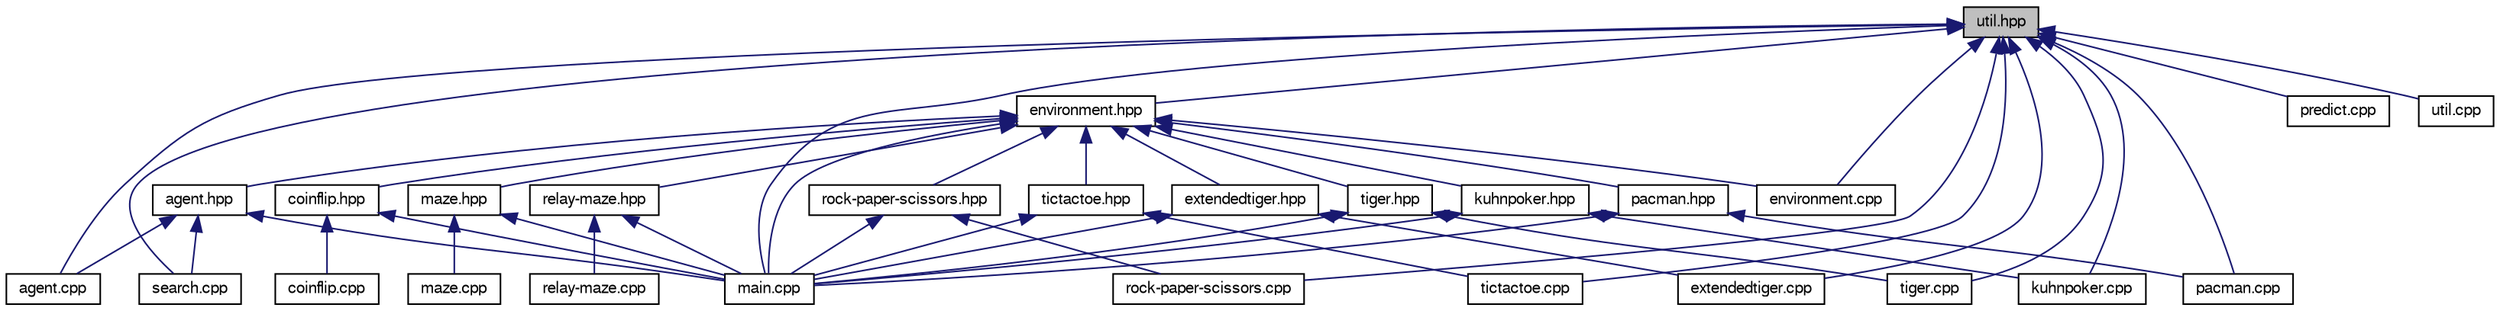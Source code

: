 digraph G
{
  edge [fontname="FreeSans",fontsize="10",labelfontname="FreeSans",labelfontsize="10"];
  node [fontname="FreeSans",fontsize="10",shape=record];
  Node1 [label="util.hpp",height=0.2,width=0.4,color="black", fillcolor="grey75", style="filled" fontcolor="black"];
  Node1 -> Node2 [dir=back,color="midnightblue",fontsize="10",style="solid",fontname="FreeSans"];
  Node2 [label="environment.hpp",height=0.2,width=0.4,color="black", fillcolor="white", style="filled",URL="$environment_8hpp.html"];
  Node2 -> Node3 [dir=back,color="midnightblue",fontsize="10",style="solid",fontname="FreeSans"];
  Node3 [label="agent.hpp",height=0.2,width=0.4,color="black", fillcolor="white", style="filled",URL="$agent_8hpp.html"];
  Node3 -> Node4 [dir=back,color="midnightblue",fontsize="10",style="solid",fontname="FreeSans"];
  Node4 [label="agent.cpp",height=0.2,width=0.4,color="black", fillcolor="white", style="filled",URL="$agent_8cpp.html"];
  Node3 -> Node5 [dir=back,color="midnightblue",fontsize="10",style="solid",fontname="FreeSans"];
  Node5 [label="main.cpp",height=0.2,width=0.4,color="black", fillcolor="white", style="filled",URL="$main_8cpp.html"];
  Node3 -> Node6 [dir=back,color="midnightblue",fontsize="10",style="solid",fontname="FreeSans"];
  Node6 [label="search.cpp",height=0.2,width=0.4,color="black", fillcolor="white", style="filled",URL="$search_8cpp.html"];
  Node2 -> Node7 [dir=back,color="midnightblue",fontsize="10",style="solid",fontname="FreeSans"];
  Node7 [label="coinflip.hpp",height=0.2,width=0.4,color="black", fillcolor="white", style="filled",URL="$coinflip_8hpp.html"];
  Node7 -> Node8 [dir=back,color="midnightblue",fontsize="10",style="solid",fontname="FreeSans"];
  Node8 [label="coinflip.cpp",height=0.2,width=0.4,color="black", fillcolor="white", style="filled",URL="$coinflip_8cpp.html"];
  Node7 -> Node5 [dir=back,color="midnightblue",fontsize="10",style="solid",fontname="FreeSans"];
  Node2 -> Node9 [dir=back,color="midnightblue",fontsize="10",style="solid",fontname="FreeSans"];
  Node9 [label="environment.cpp",height=0.2,width=0.4,color="black", fillcolor="white", style="filled",URL="$environment_8cpp.html"];
  Node2 -> Node10 [dir=back,color="midnightblue",fontsize="10",style="solid",fontname="FreeSans"];
  Node10 [label="extendedtiger.hpp",height=0.2,width=0.4,color="black", fillcolor="white", style="filled",URL="$extendedtiger_8hpp.html"];
  Node10 -> Node11 [dir=back,color="midnightblue",fontsize="10",style="solid",fontname="FreeSans"];
  Node11 [label="extendedtiger.cpp",height=0.2,width=0.4,color="black", fillcolor="white", style="filled",URL="$extendedtiger_8cpp.html"];
  Node10 -> Node5 [dir=back,color="midnightblue",fontsize="10",style="solid",fontname="FreeSans"];
  Node2 -> Node12 [dir=back,color="midnightblue",fontsize="10",style="solid",fontname="FreeSans"];
  Node12 [label="kuhnpoker.hpp",height=0.2,width=0.4,color="black", fillcolor="white", style="filled",URL="$kuhnpoker_8hpp.html"];
  Node12 -> Node13 [dir=back,color="midnightblue",fontsize="10",style="solid",fontname="FreeSans"];
  Node13 [label="kuhnpoker.cpp",height=0.2,width=0.4,color="black", fillcolor="white", style="filled",URL="$kuhnpoker_8cpp.html"];
  Node12 -> Node5 [dir=back,color="midnightblue",fontsize="10",style="solid",fontname="FreeSans"];
  Node2 -> Node5 [dir=back,color="midnightblue",fontsize="10",style="solid",fontname="FreeSans"];
  Node2 -> Node14 [dir=back,color="midnightblue",fontsize="10",style="solid",fontname="FreeSans"];
  Node14 [label="maze.hpp",height=0.2,width=0.4,color="black", fillcolor="white", style="filled",URL="$maze_8hpp.html"];
  Node14 -> Node5 [dir=back,color="midnightblue",fontsize="10",style="solid",fontname="FreeSans"];
  Node14 -> Node15 [dir=back,color="midnightblue",fontsize="10",style="solid",fontname="FreeSans"];
  Node15 [label="maze.cpp",height=0.2,width=0.4,color="black", fillcolor="white", style="filled",URL="$maze_8cpp.html"];
  Node2 -> Node16 [dir=back,color="midnightblue",fontsize="10",style="solid",fontname="FreeSans"];
  Node16 [label="relay-maze.hpp",height=0.2,width=0.4,color="black", fillcolor="white", style="filled",URL="$relay-maze_8hpp.html"];
  Node16 -> Node5 [dir=back,color="midnightblue",fontsize="10",style="solid",fontname="FreeSans"];
  Node16 -> Node17 [dir=back,color="midnightblue",fontsize="10",style="solid",fontname="FreeSans"];
  Node17 [label="relay-maze.cpp",height=0.2,width=0.4,color="black", fillcolor="white", style="filled",URL="$relay-maze_8cpp.html"];
  Node2 -> Node18 [dir=back,color="midnightblue",fontsize="10",style="solid",fontname="FreeSans"];
  Node18 [label="pacman.hpp",height=0.2,width=0.4,color="black", fillcolor="white", style="filled",URL="$pacman_8hpp.html"];
  Node18 -> Node5 [dir=back,color="midnightblue",fontsize="10",style="solid",fontname="FreeSans"];
  Node18 -> Node19 [dir=back,color="midnightblue",fontsize="10",style="solid",fontname="FreeSans"];
  Node19 [label="pacman.cpp",height=0.2,width=0.4,color="black", fillcolor="white", style="filled",URL="$pacman_8cpp.html"];
  Node2 -> Node20 [dir=back,color="midnightblue",fontsize="10",style="solid",fontname="FreeSans"];
  Node20 [label="rock-paper-scissors.hpp",height=0.2,width=0.4,color="black", fillcolor="white", style="filled",URL="$rock-paper-scissors_8hpp.html"];
  Node20 -> Node5 [dir=back,color="midnightblue",fontsize="10",style="solid",fontname="FreeSans"];
  Node20 -> Node21 [dir=back,color="midnightblue",fontsize="10",style="solid",fontname="FreeSans"];
  Node21 [label="rock-paper-scissors.cpp",height=0.2,width=0.4,color="black", fillcolor="white", style="filled",URL="$rock-paper-scissors_8cpp.html"];
  Node2 -> Node22 [dir=back,color="midnightblue",fontsize="10",style="solid",fontname="FreeSans"];
  Node22 [label="tictactoe.hpp",height=0.2,width=0.4,color="black", fillcolor="white", style="filled",URL="$tictactoe_8hpp.html"];
  Node22 -> Node5 [dir=back,color="midnightblue",fontsize="10",style="solid",fontname="FreeSans"];
  Node22 -> Node23 [dir=back,color="midnightblue",fontsize="10",style="solid",fontname="FreeSans"];
  Node23 [label="tictactoe.cpp",height=0.2,width=0.4,color="black", fillcolor="white", style="filled",URL="$tictactoe_8cpp.html"];
  Node2 -> Node24 [dir=back,color="midnightblue",fontsize="10",style="solid",fontname="FreeSans"];
  Node24 [label="tiger.hpp",height=0.2,width=0.4,color="black", fillcolor="white", style="filled",URL="$tiger_8hpp.html"];
  Node24 -> Node5 [dir=back,color="midnightblue",fontsize="10",style="solid",fontname="FreeSans"];
  Node24 -> Node25 [dir=back,color="midnightblue",fontsize="10",style="solid",fontname="FreeSans"];
  Node25 [label="tiger.cpp",height=0.2,width=0.4,color="black", fillcolor="white", style="filled",URL="$tiger_8cpp.html"];
  Node1 -> Node4 [dir=back,color="midnightblue",fontsize="10",style="solid",fontname="FreeSans"];
  Node1 -> Node9 [dir=back,color="midnightblue",fontsize="10",style="solid",fontname="FreeSans"];
  Node1 -> Node11 [dir=back,color="midnightblue",fontsize="10",style="solid",fontname="FreeSans"];
  Node1 -> Node13 [dir=back,color="midnightblue",fontsize="10",style="solid",fontname="FreeSans"];
  Node1 -> Node5 [dir=back,color="midnightblue",fontsize="10",style="solid",fontname="FreeSans"];
  Node1 -> Node19 [dir=back,color="midnightblue",fontsize="10",style="solid",fontname="FreeSans"];
  Node1 -> Node26 [dir=back,color="midnightblue",fontsize="10",style="solid",fontname="FreeSans"];
  Node26 [label="predict.cpp",height=0.2,width=0.4,color="black", fillcolor="white", style="filled",URL="$predict_8cpp.html"];
  Node1 -> Node21 [dir=back,color="midnightblue",fontsize="10",style="solid",fontname="FreeSans"];
  Node1 -> Node6 [dir=back,color="midnightblue",fontsize="10",style="solid",fontname="FreeSans"];
  Node1 -> Node23 [dir=back,color="midnightblue",fontsize="10",style="solid",fontname="FreeSans"];
  Node1 -> Node25 [dir=back,color="midnightblue",fontsize="10",style="solid",fontname="FreeSans"];
  Node1 -> Node27 [dir=back,color="midnightblue",fontsize="10",style="solid",fontname="FreeSans"];
  Node27 [label="util.cpp",height=0.2,width=0.4,color="black", fillcolor="white", style="filled",URL="$util_8cpp.html"];
}
